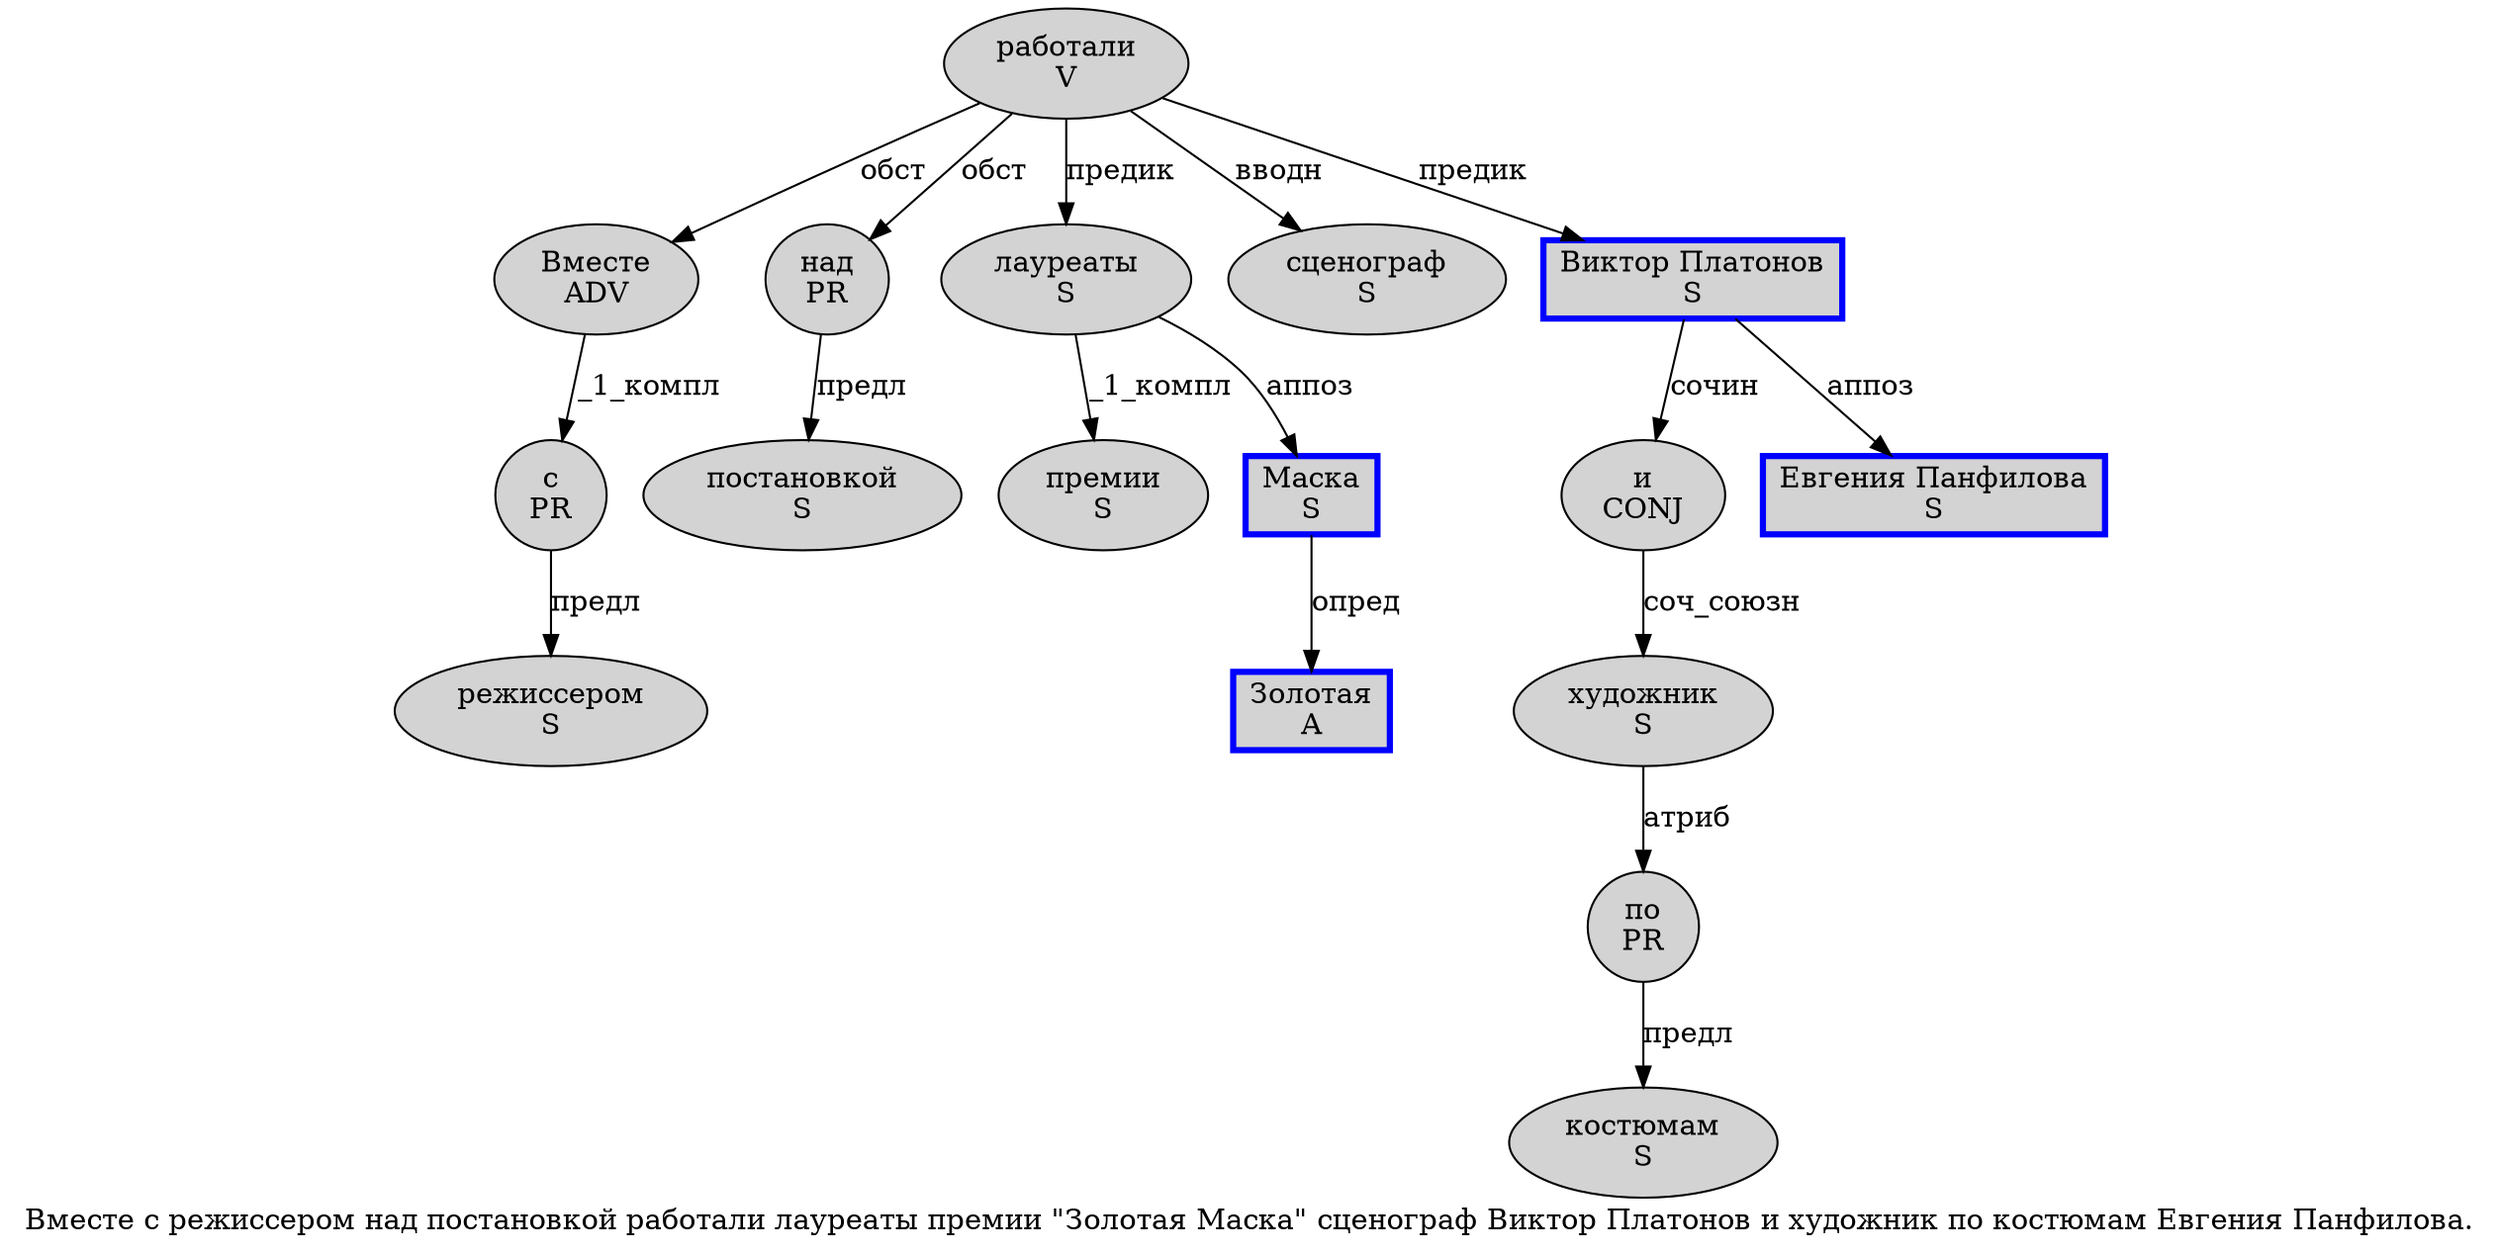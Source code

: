 digraph SENTENCE_1047 {
	graph [label="Вместе с режиссером над постановкой работали лауреаты премии \"Золотая Маска\" сценограф Виктор Платонов и художник по костюмам Евгения Панфилова."]
	node [style=filled]
		0 [label="Вместе
ADV" color="" fillcolor=lightgray penwidth=1 shape=ellipse]
		1 [label="с
PR" color="" fillcolor=lightgray penwidth=1 shape=ellipse]
		2 [label="режиссером
S" color="" fillcolor=lightgray penwidth=1 shape=ellipse]
		3 [label="над
PR" color="" fillcolor=lightgray penwidth=1 shape=ellipse]
		4 [label="постановкой
S" color="" fillcolor=lightgray penwidth=1 shape=ellipse]
		5 [label="работали
V" color="" fillcolor=lightgray penwidth=1 shape=ellipse]
		6 [label="лауреаты
S" color="" fillcolor=lightgray penwidth=1 shape=ellipse]
		7 [label="премии
S" color="" fillcolor=lightgray penwidth=1 shape=ellipse]
		9 [label="Золотая
A" color=blue fillcolor=lightgray penwidth=3 shape=box]
		10 [label="Маска
S" color=blue fillcolor=lightgray penwidth=3 shape=box]
		12 [label="сценограф
S" color="" fillcolor=lightgray penwidth=1 shape=ellipse]
		13 [label="Виктор Платонов
S" color=blue fillcolor=lightgray penwidth=3 shape=box]
		14 [label="и
CONJ" color="" fillcolor=lightgray penwidth=1 shape=ellipse]
		15 [label="художник
S" color="" fillcolor=lightgray penwidth=1 shape=ellipse]
		16 [label="по
PR" color="" fillcolor=lightgray penwidth=1 shape=ellipse]
		17 [label="костюмам
S" color="" fillcolor=lightgray penwidth=1 shape=ellipse]
		18 [label="Евгения Панфилова
S" color=blue fillcolor=lightgray penwidth=3 shape=box]
			6 -> 7 [label="_1_компл"]
			6 -> 10 [label="аппоз"]
			10 -> 9 [label="опред"]
			3 -> 4 [label="предл"]
			13 -> 14 [label="сочин"]
			13 -> 18 [label="аппоз"]
			5 -> 0 [label="обст"]
			5 -> 3 [label="обст"]
			5 -> 6 [label="предик"]
			5 -> 12 [label="вводн"]
			5 -> 13 [label="предик"]
			1 -> 2 [label="предл"]
			0 -> 1 [label="_1_компл"]
			16 -> 17 [label="предл"]
			15 -> 16 [label="атриб"]
			14 -> 15 [label="соч_союзн"]
}